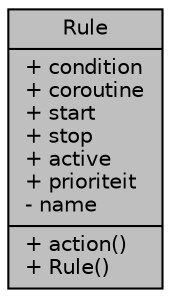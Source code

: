 digraph "Rule"
{
 // LATEX_PDF_SIZE
  edge [fontname="Helvetica",fontsize="10",labelfontname="Helvetica",labelfontsize="10"];
  node [fontname="Helvetica",fontsize="10",shape=record];
  Node1 [label="{Rule\n|+ condition\l+ coroutine\l+ start\l+ stop\l+ active\l+ prioriteit\l- name\l|+ action()\l+ Rule()\l}",height=0.2,width=0.4,color="black", fillcolor="grey75", style="filled", fontcolor="black",tooltip=" "];
}
